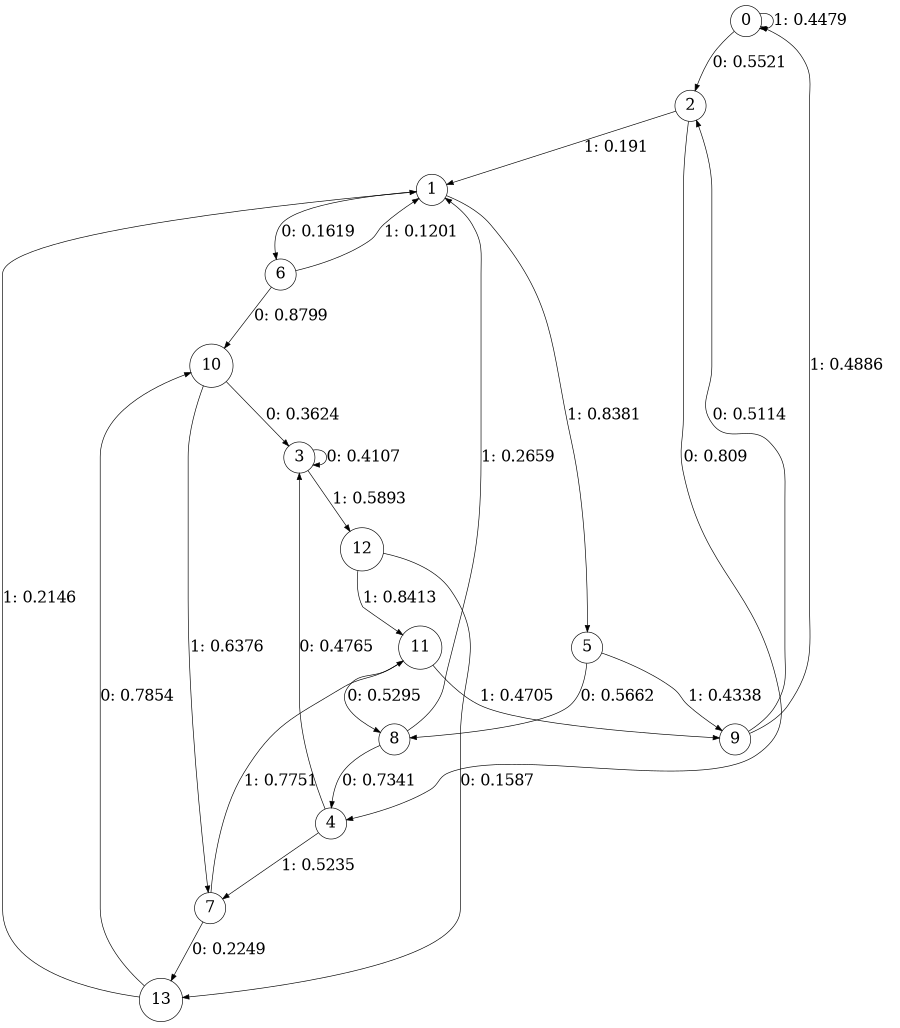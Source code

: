 digraph "ch6randomL4" {
size = "6,8.5";
ratio = "fill";
node [shape = circle];
node [fontsize = 24];
edge [fontsize = 24];
0 -> 2 [label = "0: 0.5521   "];
0 -> 0 [label = "1: 0.4479   "];
1 -> 6 [label = "0: 0.1619   "];
1 -> 5 [label = "1: 0.8381   "];
2 -> 4 [label = "0: 0.809    "];
2 -> 1 [label = "1: 0.191    "];
3 -> 3 [label = "0: 0.4107   "];
3 -> 12 [label = "1: 0.5893   "];
4 -> 3 [label = "0: 0.4765   "];
4 -> 7 [label = "1: 0.5235   "];
5 -> 8 [label = "0: 0.5662   "];
5 -> 9 [label = "1: 0.4338   "];
6 -> 10 [label = "0: 0.8799   "];
6 -> 1 [label = "1: 0.1201   "];
7 -> 13 [label = "0: 0.2249   "];
7 -> 11 [label = "1: 0.7751   "];
8 -> 4 [label = "0: 0.7341   "];
8 -> 1 [label = "1: 0.2659   "];
9 -> 2 [label = "0: 0.5114   "];
9 -> 0 [label = "1: 0.4886   "];
10 -> 3 [label = "0: 0.3624   "];
10 -> 7 [label = "1: 0.6376   "];
11 -> 8 [label = "0: 0.5295   "];
11 -> 9 [label = "1: 0.4705   "];
12 -> 13 [label = "0: 0.1587   "];
12 -> 11 [label = "1: 0.8413   "];
13 -> 10 [label = "0: 0.7854   "];
13 -> 1 [label = "1: 0.2146   "];
}
